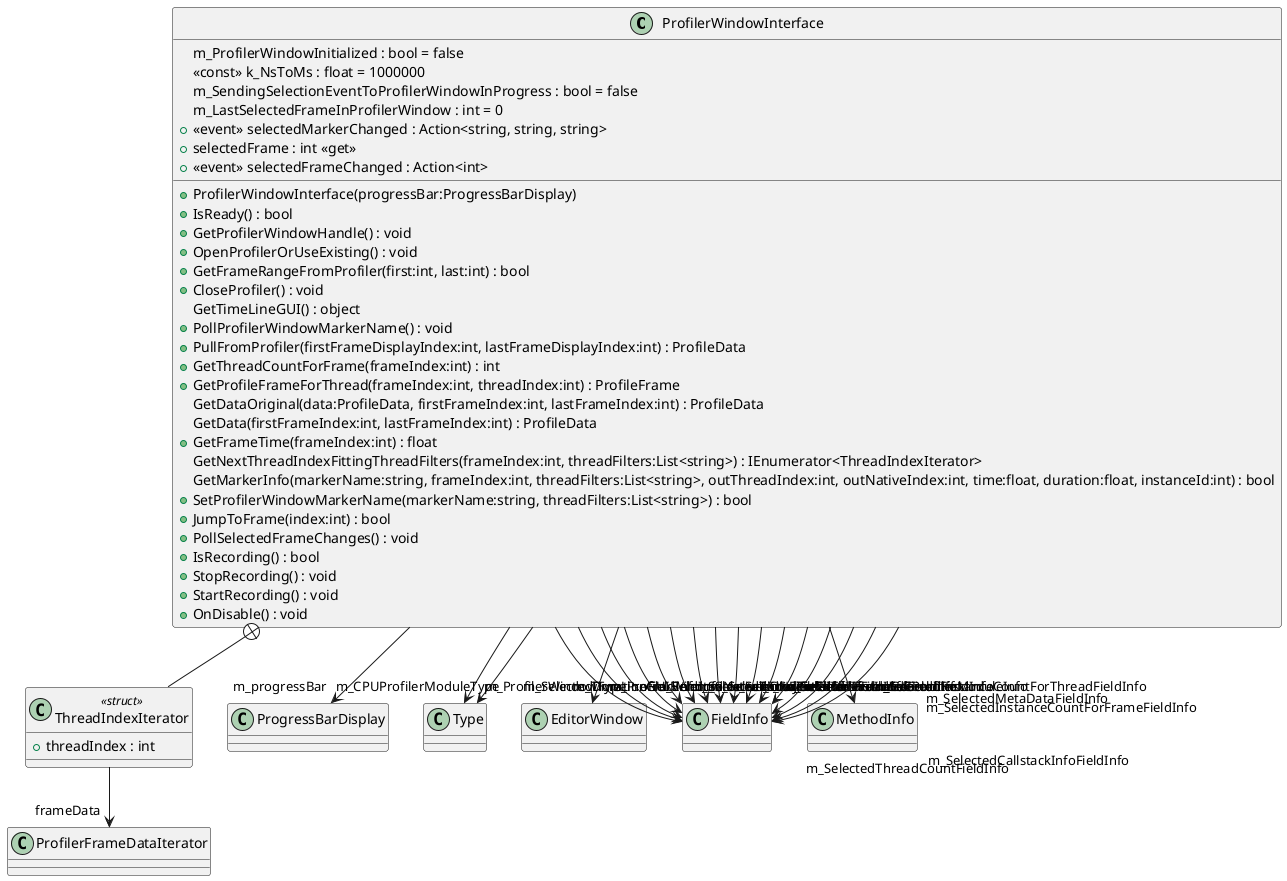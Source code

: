 @startuml
class ProfilerWindowInterface {
    m_ProfilerWindowInitialized : bool = false
    <<const>> k_NsToMs : float = 1000000
    m_SendingSelectionEventToProfilerWindowInProgress : bool = false
    m_LastSelectedFrameInProfilerWindow : int = 0
    + ProfilerWindowInterface(progressBar:ProgressBarDisplay)
    + IsReady() : bool
    + GetProfilerWindowHandle() : void
    + OpenProfilerOrUseExisting() : void
    + GetFrameRangeFromProfiler(first:int, last:int) : bool
    + CloseProfiler() : void
    GetTimeLineGUI() : object
    +  <<event>> selectedMarkerChanged : Action<string, string, string> 
    + PollProfilerWindowMarkerName() : void
    + PullFromProfiler(firstFrameDisplayIndex:int, lastFrameDisplayIndex:int) : ProfileData
    + GetThreadCountForFrame(frameIndex:int) : int
    + GetProfileFrameForThread(frameIndex:int, threadIndex:int) : ProfileFrame
    GetDataOriginal(data:ProfileData, firstFrameIndex:int, lastFrameIndex:int) : ProfileData
    GetData(firstFrameIndex:int, lastFrameIndex:int) : ProfileData
    + GetFrameTime(frameIndex:int) : float
    GetNextThreadIndexFittingThreadFilters(frameIndex:int, threadFilters:List<string>) : IEnumerator<ThreadIndexIterator>
    GetMarkerInfo(markerName:string, frameIndex:int, threadFilters:List<string>, outThreadIndex:int, outNativeIndex:int, time:float, duration:float, instanceId:int) : bool
    + SetProfilerWindowMarkerName(markerName:string, threadFilters:List<string>) : bool
    + JumpToFrame(index:int) : bool
    + selectedFrame : int <<get>>
    +  <<event>> selectedFrameChanged : Action<int> 
    + PollSelectedFrameChanges() : void
    + IsRecording() : bool
    + StopRecording() : void
    + StartRecording() : void
    + OnDisable() : void
}
class ThreadIndexIterator <<struct>> {
    + threadIndex : int
}
ProfilerWindowInterface --> "m_progressBar" ProgressBarDisplay
ProfilerWindowInterface --> "m_ProfilerWindowType" Type
ProfilerWindowInterface --> "m_ProfilerWindow" EditorWindow
ProfilerWindowInterface --> "m_CurrentFrameFieldInfo" FieldInfo
ProfilerWindowInterface --> "m_TimeLineGUIFieldInfo" FieldInfo
ProfilerWindowInterface --> "m_SelectedEntryFieldInfo" FieldInfo
ProfilerWindowInterface --> "m_SelectedNameFieldInfo" FieldInfo
ProfilerWindowInterface --> "m_SelectedTimeFieldInfo" FieldInfo
ProfilerWindowInterface --> "m_SelectedDurationFieldInfo" FieldInfo
ProfilerWindowInterface --> "m_SelectedInstanceIdFieldInfo" FieldInfo
ProfilerWindowInterface --> "m_SelectedFrameIdFieldInfo" FieldInfo
ProfilerWindowInterface --> "m_SelectedThreadIndexFieldInfo" FieldInfo
ProfilerWindowInterface --> "m_SelectedNativeIndexFieldInfo" FieldInfo
ProfilerWindowInterface --> "m_SelectedInstanceCountFieldInfo" FieldInfo
ProfilerWindowInterface --> "m_SelectedInstanceCountForThreadFieldInfo" FieldInfo
ProfilerWindowInterface --> "m_SelectedInstanceCountForFrameFieldInfo" FieldInfo
ProfilerWindowInterface --> "m_SelectedMetaDataFieldInfo" FieldInfo
ProfilerWindowInterface --> "m_SelectedThreadCountFieldInfo" FieldInfo
ProfilerWindowInterface --> "m_SelectedCallstackInfoFieldInfo" FieldInfo
ProfilerWindowInterface --> "m_GetProfilerModuleInfo" MethodInfo
ProfilerWindowInterface --> "m_CPUProfilerModuleType" Type
ProfilerWindowInterface +-- ThreadIndexIterator
ThreadIndexIterator --> "frameData" ProfilerFrameDataIterator
@enduml
